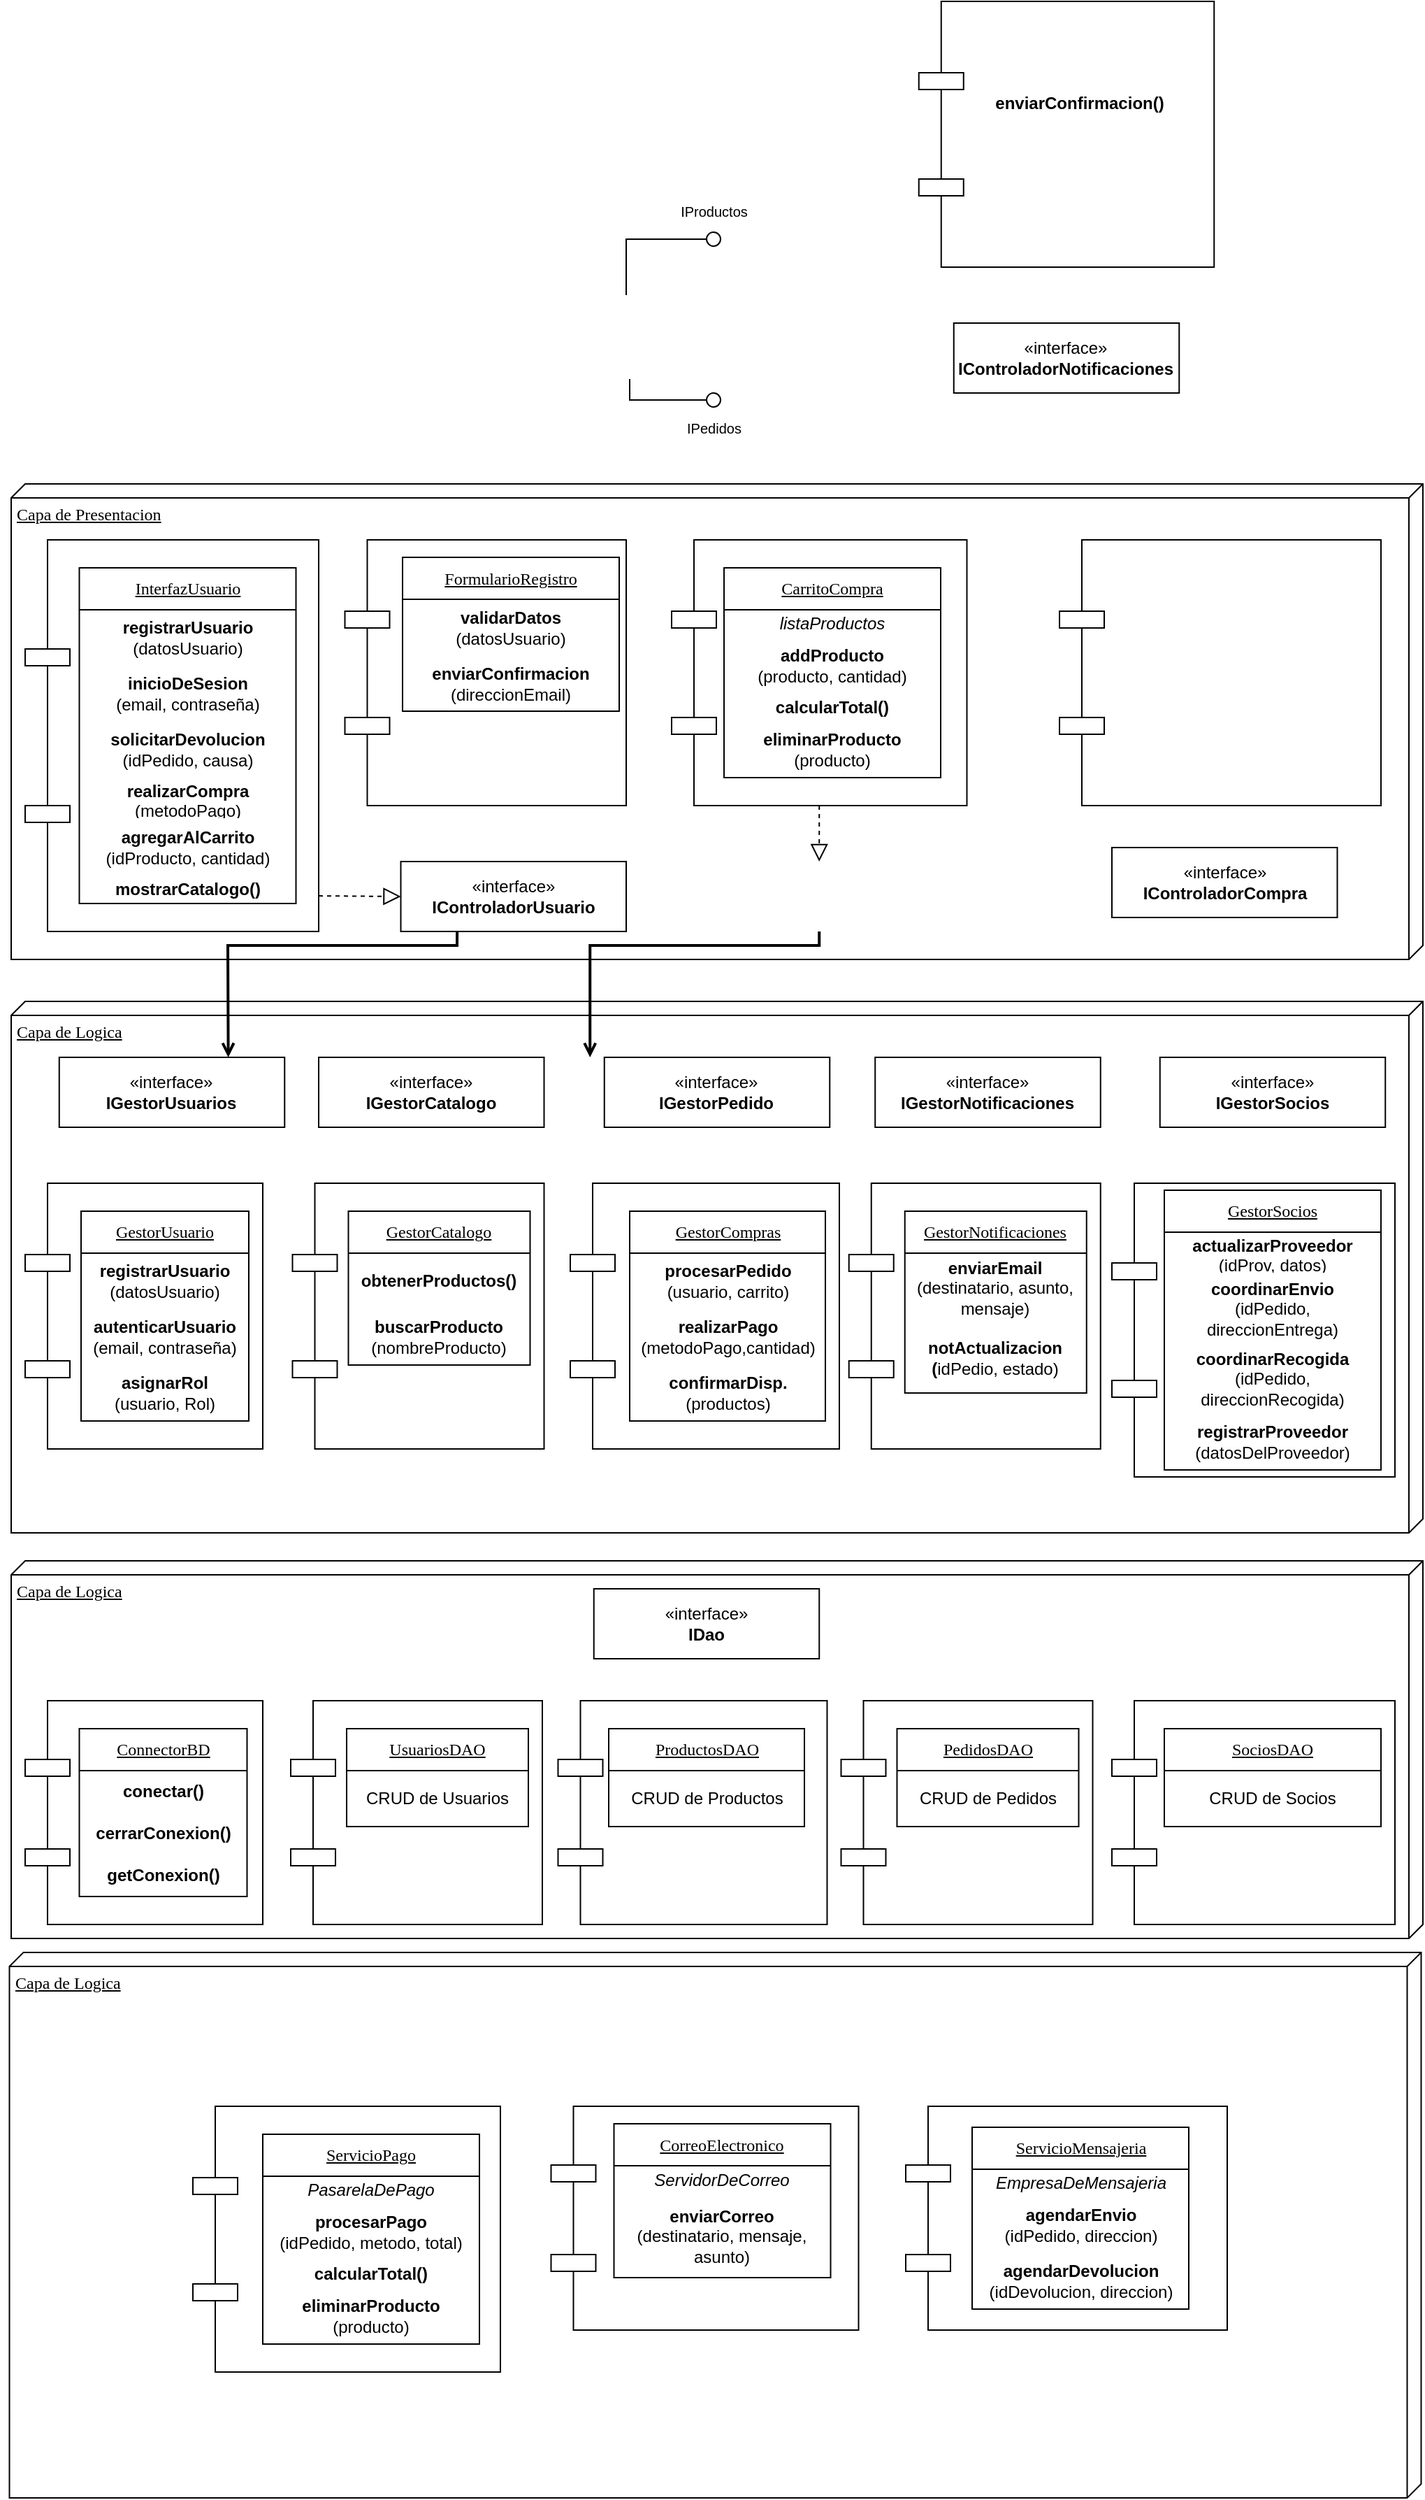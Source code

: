 <mxfile version="26.0.10">
  <diagram name="Page-1" id="5f0bae14-7c28-e335-631c-24af17079c00">
    <mxGraphModel dx="1060" dy="1530" grid="1" gridSize="10" guides="1" tooltips="1" connect="1" arrows="1" fold="1" page="1" pageScale="1" pageWidth="1100" pageHeight="850" background="none" math="0" shadow="0">
      <root>
        <mxCell id="0" />
        <mxCell id="1" parent="0" />
        <mxCell id="O3JIg5aMpd1_nEpHKL2O-144" value="Capa de Logica" style="verticalAlign=top;align=left;spacingTop=8;spacingLeft=2;spacingRight=12;shape=cube;size=10;direction=south;fontStyle=4;html=1;rounded=0;shadow=0;comic=0;labelBackgroundColor=none;strokeWidth=1;fontFamily=Verdana;fontSize=12" vertex="1" parent="1">
          <mxGeometry x="38.75" y="1130" width="1010" height="390" as="geometry" />
        </mxCell>
        <mxCell id="39150e848f15840c-1" value="Capa de Presentacion" style="verticalAlign=top;align=left;spacingTop=8;spacingLeft=2;spacingRight=12;shape=cube;size=10;direction=south;fontStyle=4;html=1;rounded=0;shadow=0;comic=0;labelBackgroundColor=none;strokeWidth=1;fontFamily=Verdana;fontSize=12" parent="1" vertex="1">
          <mxGeometry x="40" y="80" width="1010" height="340" as="geometry" />
        </mxCell>
        <mxCell id="39150e848f15840c-5" value="" style="shape=component;align=center;spacingLeft=36;rounded=0;shadow=0;comic=0;labelBackgroundColor=none;strokeWidth=1;fontFamily=Verdana;fontSize=12;html=1;" parent="1" vertex="1">
          <mxGeometry x="50" y="120" width="210" height="280" as="geometry" />
        </mxCell>
        <mxCell id="85mbKeTlbgZdNK4Qw56P-37" style="edgeStyle=none;rounded=0;html=1;dashed=1;labelBackgroundColor=none;startArrow=none;startFill=0;startSize=8;endArrow=open;endFill=0;endSize=6;fontFamily=Verdana;fontSize=12;entryX=0.5;entryY=0;entryDx=0;entryDy=0;" parent="1" source="85mbKeTlbgZdNK4Qw56P-41" edge="1">
          <mxGeometry relative="1" as="geometry">
            <mxPoint x="250" y="244.71" as="sourcePoint" />
            <mxPoint x="285" y="640" as="targetPoint" />
          </mxGeometry>
        </mxCell>
        <mxCell id="85mbKeTlbgZdNK4Qw56P-41" value="Capa de Logica" style="verticalAlign=top;align=left;spacingTop=8;spacingLeft=2;spacingRight=12;shape=cube;size=10;direction=south;fontStyle=4;html=1;rounded=0;shadow=0;comic=0;labelBackgroundColor=none;strokeWidth=1;fontFamily=Verdana;fontSize=12" parent="1" vertex="1">
          <mxGeometry x="40" y="450" width="1010" height="380" as="geometry" />
        </mxCell>
        <mxCell id="O3LR5pUtgpHV3YhfMxCy-15" value="IProductos" style="text;html=1;align=center;verticalAlign=middle;whiteSpace=wrap;rounded=0;fontSize=10;" parent="1" vertex="1">
          <mxGeometry x="512.5" y="-130" width="60" height="30" as="geometry" />
        </mxCell>
        <mxCell id="O3LR5pUtgpHV3YhfMxCy-16" style="edgeStyle=elbowEdgeStyle;rounded=0;html=1;labelBackgroundColor=none;startArrow=none;startFill=0;startSize=8;endArrow=none;endFill=0;endSize=16;fontFamily=Verdana;fontSize=12;entryX=0.5;entryY=0;entryDx=0;entryDy=0;exitX=0;exitY=0.5;exitDx=0;exitDy=0;" parent="1" source="O3LR5pUtgpHV3YhfMxCy-17" edge="1">
          <mxGeometry relative="1" as="geometry">
            <mxPoint x="425" y="-95" as="sourcePoint" />
            <mxPoint x="480" y="-55" as="targetPoint" />
            <Array as="points">
              <mxPoint x="480" y="-75" />
            </Array>
          </mxGeometry>
        </mxCell>
        <mxCell id="O3LR5pUtgpHV3YhfMxCy-17" value="" style="ellipse;whiteSpace=wrap;html=1;rounded=0;shadow=0;comic=0;labelBackgroundColor=none;strokeWidth=1;fontFamily=Verdana;fontSize=12;align=center;" parent="1" vertex="1">
          <mxGeometry x="537.5" y="-100" width="10" height="10" as="geometry" />
        </mxCell>
        <mxCell id="O3LR5pUtgpHV3YhfMxCy-18" style="edgeStyle=none;rounded=0;html=1;labelBackgroundColor=none;startArrow=none;startFill=0;startSize=8;endArrow=open;endFill=0;endSize=6;fontFamily=Verdana;fontSize=12;exitX=0.25;exitY=1;exitDx=0;exitDy=0;entryX=0.75;entryY=0;entryDx=0;entryDy=0;strokeWidth=2;" parent="1" edge="1" target="O3JIg5aMpd1_nEpHKL2O-170" source="O3JIg5aMpd1_nEpHKL2O-148">
          <mxGeometry relative="1" as="geometry">
            <mxPoint x="361.25" y="440" as="sourcePoint" />
            <mxPoint x="411.25" y="440" as="targetPoint" />
            <Array as="points">
              <mxPoint x="359" y="410" />
              <mxPoint x="195" y="410" />
            </Array>
          </mxGeometry>
        </mxCell>
        <mxCell id="O3LR5pUtgpHV3YhfMxCy-19" style="edgeStyle=none;rounded=0;html=1;dashed=1;labelBackgroundColor=none;startArrow=none;startFill=0;startSize=8;endArrow=block;endFill=0;endSize=10;fontFamily=Verdana;fontSize=12;entryX=0;entryY=0.5;entryDx=0;entryDy=0;" parent="1" edge="1" target="O3JIg5aMpd1_nEpHKL2O-148">
          <mxGeometry relative="1" as="geometry">
            <mxPoint x="260" y="374.55" as="sourcePoint" />
            <mxPoint x="310" y="374.55" as="targetPoint" />
          </mxGeometry>
        </mxCell>
        <mxCell id="O3LR5pUtgpHV3YhfMxCy-20" value="" style="ellipse;whiteSpace=wrap;html=1;rounded=0;shadow=0;comic=0;labelBackgroundColor=none;strokeWidth=1;fontFamily=Verdana;fontSize=12;align=center;" parent="1" vertex="1">
          <mxGeometry x="537.5" y="15" width="10" height="10" as="geometry" />
        </mxCell>
        <mxCell id="O3LR5pUtgpHV3YhfMxCy-21" value="" style="endArrow=none;html=1;rounded=0;entryX=0.5;entryY=1;entryDx=0;entryDy=0;" parent="1" edge="1">
          <mxGeometry width="50" height="50" relative="1" as="geometry">
            <mxPoint x="537.5" y="20" as="sourcePoint" />
            <mxPoint x="482.5" y="5" as="targetPoint" />
            <Array as="points">
              <mxPoint x="482.5" y="20" />
            </Array>
          </mxGeometry>
        </mxCell>
        <mxCell id="O3LR5pUtgpHV3YhfMxCy-22" value="IPedidos" style="text;html=1;align=center;verticalAlign=middle;whiteSpace=wrap;rounded=0;fontSize=10;" parent="1" vertex="1">
          <mxGeometry x="512.5" y="25" width="60" height="30" as="geometry" />
        </mxCell>
        <mxCell id="O3LR5pUtgpHV3YhfMxCy-68" value="&lt;u style=&quot;font-family: Verdana; text-wrap-mode: nowrap;&quot;&gt;Interfaz&lt;/u&gt;&lt;u style=&quot;color: light-dark(rgb(0, 0, 0), rgb(255, 255, 255)); font-family: Verdana; text-wrap-mode: nowrap; background-color: transparent;&quot;&gt;Usuario&lt;/u&gt;" style="swimlane;fontStyle=0;childLayout=stackLayout;horizontal=1;startSize=30;horizontalStack=0;resizeParent=1;resizeParentMax=0;resizeLast=0;collapsible=1;marginBottom=0;whiteSpace=wrap;html=1;align=center;fontSize=12;" parent="1" vertex="1">
          <mxGeometry x="88.75" y="140" width="155" height="240" as="geometry" />
        </mxCell>
        <mxCell id="85mbKeTlbgZdNK4Qw56P-5" value="&lt;font&gt;&lt;b&gt;registrarUsuario&lt;/b&gt;&lt;/font&gt;&lt;div&gt;&lt;font&gt;(datosUsuario)&lt;/font&gt;&lt;/div&gt;" style="text;strokeColor=none;fillColor=none;align=center;verticalAlign=middle;spacingLeft=4;spacingRight=4;overflow=hidden;points=[[0,0.5],[1,0.5]];portConstraint=eastwest;rotatable=0;whiteSpace=wrap;html=1;fontSize=12;" parent="O3LR5pUtgpHV3YhfMxCy-68" vertex="1">
          <mxGeometry y="30" width="155" height="40" as="geometry" />
        </mxCell>
        <mxCell id="O3LR5pUtgpHV3YhfMxCy-5" value="&lt;font&gt;&lt;b&gt;inicioDeSesion&lt;/b&gt;&lt;/font&gt;&lt;div&gt;&lt;font&gt;(email, contraseña)&lt;/font&gt;&lt;/div&gt;" style="text;strokeColor=none;fillColor=none;align=center;verticalAlign=middle;spacingLeft=4;spacingRight=4;overflow=hidden;points=[[0,0.5],[1,0.5]];portConstraint=eastwest;rotatable=0;whiteSpace=wrap;html=1;fontSize=12;" parent="O3LR5pUtgpHV3YhfMxCy-68" vertex="1">
          <mxGeometry y="70" width="155" height="40" as="geometry" />
        </mxCell>
        <mxCell id="O3LR5pUtgpHV3YhfMxCy-66" value="&lt;font&gt;&lt;b&gt;solicitarDevolucion&lt;/b&gt;&lt;/font&gt;&lt;div&gt;&lt;font&gt;(idPedido, causa)&lt;/font&gt;&lt;/div&gt;" style="text;strokeColor=none;fillColor=none;align=center;verticalAlign=middle;spacingLeft=4;spacingRight=4;overflow=hidden;points=[[0,0.5],[1,0.5]];portConstraint=eastwest;rotatable=0;whiteSpace=wrap;html=1;fontSize=12;" parent="O3LR5pUtgpHV3YhfMxCy-68" vertex="1">
          <mxGeometry y="110" width="155" height="40" as="geometry" />
        </mxCell>
        <mxCell id="O3LR5pUtgpHV3YhfMxCy-69" value="&lt;b&gt;realizarCompra&lt;/b&gt; (metodoPago)" style="text;strokeColor=none;fillColor=none;align=center;verticalAlign=middle;spacingLeft=4;spacingRight=4;overflow=hidden;points=[[0,0.5],[1,0.5]];portConstraint=eastwest;rotatable=0;whiteSpace=wrap;html=1;fontSize=12;" parent="O3LR5pUtgpHV3YhfMxCy-68" vertex="1">
          <mxGeometry y="150" width="155" height="30" as="geometry" />
        </mxCell>
        <mxCell id="O3LR5pUtgpHV3YhfMxCy-72" value="&lt;font&gt;&lt;b&gt;agregarAlCarrito&lt;/b&gt; (idProducto, cantidad)&lt;/font&gt;" style="text;strokeColor=none;fillColor=none;align=center;verticalAlign=middle;spacingLeft=4;spacingRight=4;overflow=hidden;points=[[0,0.5],[1,0.5]];portConstraint=eastwest;rotatable=0;whiteSpace=wrap;html=1;fontSize=12;" parent="O3LR5pUtgpHV3YhfMxCy-68" vertex="1">
          <mxGeometry y="180" width="155" height="40" as="geometry" />
        </mxCell>
        <mxCell id="O3LR5pUtgpHV3YhfMxCy-70" value="&lt;font&gt;mostrarCatalogo()&lt;/font&gt;" style="text;strokeColor=none;fillColor=none;align=center;verticalAlign=middle;spacingLeft=4;spacingRight=4;overflow=hidden;points=[[0,0.5],[1,0.5]];portConstraint=eastwest;rotatable=0;whiteSpace=wrap;html=1;fontSize=12;fontStyle=1" parent="O3LR5pUtgpHV3YhfMxCy-68" vertex="1">
          <mxGeometry y="220" width="155" height="20" as="geometry" />
        </mxCell>
        <mxCell id="O3LR5pUtgpHV3YhfMxCy-85" value="" style="shape=component;align=center;spacingLeft=36;rounded=0;shadow=0;comic=0;labelBackgroundColor=none;strokeWidth=1;fontFamily=Verdana;fontSize=12;html=1;" parent="1" vertex="1">
          <mxGeometry x="278.75" y="120" width="201.25" height="190" as="geometry" />
        </mxCell>
        <mxCell id="O3LR5pUtgpHV3YhfMxCy-86" value="&lt;font face=&quot;Verdana&quot;&gt;&lt;span style=&quot;text-wrap-mode: nowrap;&quot;&gt;&lt;u&gt;FormularioRegistro&lt;/u&gt;&lt;/span&gt;&lt;/font&gt;" style="swimlane;fontStyle=0;childLayout=stackLayout;horizontal=1;startSize=30;horizontalStack=0;resizeParent=1;resizeParentMax=0;resizeLast=0;collapsible=1;marginBottom=0;whiteSpace=wrap;html=1;align=center;fontSize=12;" parent="1" vertex="1">
          <mxGeometry x="320" y="132.5" width="155" height="110" as="geometry" />
        </mxCell>
        <mxCell id="O3LR5pUtgpHV3YhfMxCy-39" value="&lt;font&gt;&lt;b&gt;validarDatos&lt;/b&gt;&lt;/font&gt;&lt;div&gt;&lt;font&gt;(datosUsuario)&lt;/font&gt;&lt;/div&gt;" style="text;strokeColor=none;fillColor=none;align=center;verticalAlign=middle;spacingLeft=4;spacingRight=4;overflow=hidden;points=[[0,0.5],[1,0.5]];portConstraint=eastwest;rotatable=0;whiteSpace=wrap;html=1;fontSize=12;" parent="O3LR5pUtgpHV3YhfMxCy-86" vertex="1">
          <mxGeometry y="30" width="155" height="40" as="geometry" />
        </mxCell>
        <mxCell id="O3LR5pUtgpHV3YhfMxCy-42" value="&lt;font&gt;&lt;b&gt;enviarConfirmacion&lt;/b&gt;&lt;/font&gt;&lt;div&gt;&lt;font&gt;(direccionEmail)&lt;/font&gt;&lt;/div&gt;" style="text;strokeColor=none;fillColor=none;align=center;verticalAlign=middle;spacingLeft=4;spacingRight=4;overflow=hidden;points=[[0,0.5],[1,0.5]];portConstraint=eastwest;rotatable=0;whiteSpace=wrap;html=1;fontSize=12;" parent="O3LR5pUtgpHV3YhfMxCy-86" vertex="1">
          <mxGeometry y="70" width="155" height="40" as="geometry" />
        </mxCell>
        <mxCell id="O3LR5pUtgpHV3YhfMxCy-93" value="" style="shape=component;align=center;spacingLeft=36;rounded=0;shadow=0;comic=0;labelBackgroundColor=none;strokeWidth=1;fontFamily=Verdana;fontSize=12;html=1;" parent="1" vertex="1">
          <mxGeometry x="790" y="120" width="230" height="190" as="geometry" />
        </mxCell>
        <mxCell id="O3JIg5aMpd1_nEpHKL2O-8" value="" style="shape=component;align=center;spacingLeft=36;rounded=0;shadow=0;comic=0;labelBackgroundColor=none;strokeWidth=1;fontFamily=Verdana;fontSize=12;html=1;" vertex="1" parent="1">
          <mxGeometry x="50" y="580" width="170" height="190" as="geometry" />
        </mxCell>
        <mxCell id="O3JIg5aMpd1_nEpHKL2O-1" value="&lt;font face=&quot;Verdana&quot;&gt;&lt;span style=&quot;text-wrap-mode: nowrap;&quot;&gt;&lt;u&gt;GestorUsuario&lt;/u&gt;&lt;/span&gt;&lt;/font&gt;" style="swimlane;fontStyle=0;childLayout=stackLayout;horizontal=1;startSize=30;horizontalStack=0;resizeParent=1;resizeParentMax=0;resizeLast=0;collapsible=1;marginBottom=0;whiteSpace=wrap;html=1;align=center;fontSize=12;" vertex="1" parent="1">
          <mxGeometry x="90" y="600" width="120" height="150" as="geometry" />
        </mxCell>
        <mxCell id="O3JIg5aMpd1_nEpHKL2O-2" value="&lt;font&gt;&lt;b&gt;registrarUsuario&lt;/b&gt;&lt;/font&gt;&lt;div&gt;&lt;font&gt;(datosUsuario)&lt;/font&gt;&lt;/div&gt;" style="text;strokeColor=none;fillColor=none;align=center;verticalAlign=middle;spacingLeft=4;spacingRight=4;overflow=hidden;points=[[0,0.5],[1,0.5]];portConstraint=eastwest;rotatable=0;whiteSpace=wrap;html=1;fontSize=12;" vertex="1" parent="O3JIg5aMpd1_nEpHKL2O-1">
          <mxGeometry y="30" width="120" height="40" as="geometry" />
        </mxCell>
        <mxCell id="O3JIg5aMpd1_nEpHKL2O-3" value="&lt;font&gt;&lt;b&gt;autenticarUsuario&lt;/b&gt;&lt;/font&gt;&lt;div&gt;&lt;font&gt;(email, contraseña)&lt;/font&gt;&lt;/div&gt;" style="text;strokeColor=none;fillColor=none;align=center;verticalAlign=middle;spacingLeft=4;spacingRight=4;overflow=hidden;points=[[0,0.5],[1,0.5]];portConstraint=eastwest;rotatable=0;whiteSpace=wrap;html=1;fontSize=12;" vertex="1" parent="O3JIg5aMpd1_nEpHKL2O-1">
          <mxGeometry y="70" width="120" height="40" as="geometry" />
        </mxCell>
        <mxCell id="O3JIg5aMpd1_nEpHKL2O-4" value="&lt;font&gt;&lt;b&gt;asignarRol&lt;/b&gt;&lt;/font&gt;&lt;div&gt;&lt;font&gt;(usuario, Rol)&lt;/font&gt;&lt;/div&gt;" style="text;strokeColor=none;fillColor=none;align=center;verticalAlign=middle;spacingLeft=4;spacingRight=4;overflow=hidden;points=[[0,0.5],[1,0.5]];portConstraint=eastwest;rotatable=0;whiteSpace=wrap;html=1;fontSize=12;" vertex="1" parent="O3JIg5aMpd1_nEpHKL2O-1">
          <mxGeometry y="110" width="120" height="40" as="geometry" />
        </mxCell>
        <mxCell id="O3JIg5aMpd1_nEpHKL2O-9" value="" style="shape=component;align=center;spacingLeft=36;rounded=0;shadow=0;comic=0;labelBackgroundColor=none;strokeWidth=1;fontFamily=Verdana;fontSize=12;html=1;" vertex="1" parent="1">
          <mxGeometry x="241.25" y="580" width="180" height="190" as="geometry" />
        </mxCell>
        <mxCell id="O3JIg5aMpd1_nEpHKL2O-10" value="&lt;font face=&quot;Verdana&quot;&gt;&lt;span style=&quot;text-wrap-mode: nowrap;&quot;&gt;&lt;u&gt;GestorCatalogo&lt;/u&gt;&lt;/span&gt;&lt;/font&gt;" style="swimlane;fontStyle=0;childLayout=stackLayout;horizontal=1;startSize=30;horizontalStack=0;resizeParent=1;resizeParentMax=0;resizeLast=0;collapsible=1;marginBottom=0;whiteSpace=wrap;html=1;align=center;fontSize=12;" vertex="1" parent="1">
          <mxGeometry x="281.25" y="600" width="130" height="110" as="geometry" />
        </mxCell>
        <mxCell id="O3JIg5aMpd1_nEpHKL2O-11" value="&lt;b&gt;obtenerProductos()&lt;/b&gt;" style="text;strokeColor=none;fillColor=none;align=center;verticalAlign=middle;spacingLeft=4;spacingRight=4;overflow=hidden;points=[[0,0.5],[1,0.5]];portConstraint=eastwest;rotatable=0;whiteSpace=wrap;html=1;fontSize=12;" vertex="1" parent="O3JIg5aMpd1_nEpHKL2O-10">
          <mxGeometry y="30" width="130" height="40" as="geometry" />
        </mxCell>
        <mxCell id="O3JIg5aMpd1_nEpHKL2O-12" value="&lt;b&gt;buscarProducto&lt;/b&gt;&lt;div&gt;(nombreProducto)&lt;/div&gt;" style="text;strokeColor=none;fillColor=none;align=center;verticalAlign=middle;spacingLeft=4;spacingRight=4;overflow=hidden;points=[[0,0.5],[1,0.5]];portConstraint=eastwest;rotatable=0;whiteSpace=wrap;html=1;fontSize=12;" vertex="1" parent="O3JIg5aMpd1_nEpHKL2O-10">
          <mxGeometry y="70" width="130" height="40" as="geometry" />
        </mxCell>
        <mxCell id="O3JIg5aMpd1_nEpHKL2O-14" value="" style="shape=component;align=center;spacingLeft=36;rounded=0;shadow=0;comic=0;labelBackgroundColor=none;strokeWidth=1;fontFamily=Verdana;fontSize=12;html=1;" vertex="1" parent="1">
          <mxGeometry x="440" y="580" width="192.5" height="190" as="geometry" />
        </mxCell>
        <mxCell id="O3JIg5aMpd1_nEpHKL2O-15" value="&lt;font face=&quot;Verdana&quot;&gt;&lt;span style=&quot;text-wrap-mode: nowrap;&quot;&gt;&lt;u&gt;GestorCompras&lt;/u&gt;&lt;/span&gt;&lt;/font&gt;" style="swimlane;fontStyle=0;childLayout=stackLayout;horizontal=1;startSize=30;horizontalStack=0;resizeParent=1;resizeParentMax=0;resizeLast=0;collapsible=1;marginBottom=0;whiteSpace=wrap;html=1;align=center;fontSize=12;" vertex="1" parent="1">
          <mxGeometry x="482.5" y="600" width="140" height="150" as="geometry" />
        </mxCell>
        <mxCell id="O3JIg5aMpd1_nEpHKL2O-16" value="&lt;b&gt;procesarPedido&lt;/b&gt;&lt;div&gt;(usuario, carrito)&lt;/div&gt;" style="text;strokeColor=none;fillColor=none;align=center;verticalAlign=middle;spacingLeft=4;spacingRight=4;overflow=hidden;points=[[0,0.5],[1,0.5]];portConstraint=eastwest;rotatable=0;whiteSpace=wrap;html=1;fontSize=12;" vertex="1" parent="O3JIg5aMpd1_nEpHKL2O-15">
          <mxGeometry y="30" width="140" height="40" as="geometry" />
        </mxCell>
        <mxCell id="O3JIg5aMpd1_nEpHKL2O-17" value="&lt;b&gt;realizarPago&lt;/b&gt;&lt;div&gt;(metodoPago,cantidad)&lt;/div&gt;" style="text;strokeColor=none;fillColor=none;align=center;verticalAlign=middle;spacingLeft=4;spacingRight=4;overflow=hidden;points=[[0,0.5],[1,0.5]];portConstraint=eastwest;rotatable=0;whiteSpace=wrap;html=1;fontSize=12;" vertex="1" parent="O3JIg5aMpd1_nEpHKL2O-15">
          <mxGeometry y="70" width="140" height="40" as="geometry" />
        </mxCell>
        <mxCell id="O3JIg5aMpd1_nEpHKL2O-18" value="&lt;b&gt;confirmarDisp.&lt;/b&gt;&lt;div&gt;(productos)&lt;/div&gt;" style="text;strokeColor=none;fillColor=none;align=center;verticalAlign=middle;spacingLeft=4;spacingRight=4;overflow=hidden;points=[[0,0.5],[1,0.5]];portConstraint=eastwest;rotatable=0;whiteSpace=wrap;html=1;fontSize=12;" vertex="1" parent="O3JIg5aMpd1_nEpHKL2O-15">
          <mxGeometry y="110" width="140" height="40" as="geometry" />
        </mxCell>
        <mxCell id="O3JIg5aMpd1_nEpHKL2O-19" value="" style="shape=component;align=center;spacingLeft=36;rounded=0;shadow=0;comic=0;labelBackgroundColor=none;strokeWidth=1;fontFamily=Verdana;fontSize=12;html=1;" vertex="1" parent="1">
          <mxGeometry x="639.37" y="580" width="180" height="190" as="geometry" />
        </mxCell>
        <mxCell id="O3JIg5aMpd1_nEpHKL2O-20" value="&lt;font face=&quot;Verdana&quot;&gt;&lt;span style=&quot;text-wrap-mode: nowrap;&quot;&gt;&lt;u&gt;GestorNotificaciones&lt;/u&gt;&lt;/span&gt;&lt;/font&gt;" style="swimlane;fontStyle=0;childLayout=stackLayout;horizontal=1;startSize=30;horizontalStack=0;resizeParent=1;resizeParentMax=0;resizeLast=0;collapsible=1;marginBottom=0;whiteSpace=wrap;html=1;align=center;fontSize=12;" vertex="1" parent="1">
          <mxGeometry x="679.37" y="600" width="130" height="130" as="geometry" />
        </mxCell>
        <mxCell id="O3JIg5aMpd1_nEpHKL2O-21" value="&lt;b&gt;enviarEmail&lt;/b&gt;&lt;div&gt;(destinatario, asunto, mensaje)&lt;/div&gt;" style="text;strokeColor=none;fillColor=none;align=center;verticalAlign=middle;spacingLeft=4;spacingRight=4;overflow=hidden;points=[[0,0.5],[1,0.5]];portConstraint=eastwest;rotatable=0;whiteSpace=wrap;html=1;fontSize=12;" vertex="1" parent="O3JIg5aMpd1_nEpHKL2O-20">
          <mxGeometry y="30" width="130" height="50" as="geometry" />
        </mxCell>
        <mxCell id="O3JIg5aMpd1_nEpHKL2O-22" value="&lt;b&gt;notActualizacion&lt;/b&gt;&lt;div&gt;&lt;b&gt;(&lt;/b&gt;idPedio, estado)&lt;/div&gt;" style="text;strokeColor=none;fillColor=none;align=center;verticalAlign=middle;spacingLeft=4;spacingRight=4;overflow=hidden;points=[[0,0.5],[1,0.5]];portConstraint=eastwest;rotatable=0;whiteSpace=wrap;html=1;fontSize=12;" vertex="1" parent="O3JIg5aMpd1_nEpHKL2O-20">
          <mxGeometry y="80" width="130" height="50" as="geometry" />
        </mxCell>
        <mxCell id="O3JIg5aMpd1_nEpHKL2O-24" value="" style="shape=component;align=center;spacingLeft=36;rounded=0;shadow=0;comic=0;labelBackgroundColor=none;strokeWidth=1;fontFamily=Verdana;fontSize=12;html=1;" vertex="1" parent="1">
          <mxGeometry x="827.5" y="580" width="202.5" height="210" as="geometry" />
        </mxCell>
        <mxCell id="O3JIg5aMpd1_nEpHKL2O-25" value="&lt;font face=&quot;Verdana&quot;&gt;&lt;span style=&quot;text-wrap-mode: nowrap;&quot;&gt;&lt;u&gt;GestorSocios&lt;/u&gt;&lt;/span&gt;&lt;/font&gt;" style="swimlane;fontStyle=0;childLayout=stackLayout;horizontal=1;startSize=30;horizontalStack=0;resizeParent=1;resizeParentMax=0;resizeLast=0;collapsible=1;marginBottom=0;whiteSpace=wrap;html=1;align=center;fontSize=12;" vertex="1" parent="1">
          <mxGeometry x="865" y="585" width="155" height="200" as="geometry" />
        </mxCell>
        <mxCell id="O3JIg5aMpd1_nEpHKL2O-28" value="&lt;b&gt;actualizarProveedor&lt;/b&gt;&lt;div&gt;(idProv, datos)&lt;/div&gt;" style="text;strokeColor=none;fillColor=none;align=center;verticalAlign=middle;spacingLeft=4;spacingRight=4;overflow=hidden;points=[[0,0.5],[1,0.5]];portConstraint=eastwest;rotatable=0;whiteSpace=wrap;html=1;fontSize=12;" vertex="1" parent="O3JIg5aMpd1_nEpHKL2O-25">
          <mxGeometry y="30" width="155" height="30" as="geometry" />
        </mxCell>
        <mxCell id="O3JIg5aMpd1_nEpHKL2O-27" value="&lt;b&gt;coordinarEnvio&lt;/b&gt;&lt;div&gt;(idPedido, direccionEntrega)&lt;/div&gt;" style="text;strokeColor=none;fillColor=none;align=center;verticalAlign=middle;spacingLeft=4;spacingRight=4;overflow=hidden;points=[[0,0.5],[1,0.5]];portConstraint=eastwest;rotatable=0;whiteSpace=wrap;html=1;fontSize=12;" vertex="1" parent="O3JIg5aMpd1_nEpHKL2O-25">
          <mxGeometry y="60" width="155" height="50" as="geometry" />
        </mxCell>
        <mxCell id="O3JIg5aMpd1_nEpHKL2O-30" value="&lt;b&gt;coordinarRecogida&lt;/b&gt;&lt;div&gt;(idPedido, direccionRecogida)&lt;/div&gt;" style="text;strokeColor=none;fillColor=none;align=center;verticalAlign=middle;spacingLeft=4;spacingRight=4;overflow=hidden;points=[[0,0.5],[1,0.5]];portConstraint=eastwest;rotatable=0;whiteSpace=wrap;html=1;fontSize=12;" vertex="1" parent="O3JIg5aMpd1_nEpHKL2O-25">
          <mxGeometry y="110" width="155" height="50" as="geometry" />
        </mxCell>
        <mxCell id="O3JIg5aMpd1_nEpHKL2O-26" value="&lt;b&gt;registrarProveedor&lt;/b&gt;&lt;div&gt;(datosDelProveedor)&lt;/div&gt;" style="text;strokeColor=none;fillColor=none;align=center;verticalAlign=middle;spacingLeft=4;spacingRight=4;overflow=hidden;points=[[0,0.5],[1,0.5]];portConstraint=eastwest;rotatable=0;whiteSpace=wrap;html=1;fontSize=12;" vertex="1" parent="O3JIg5aMpd1_nEpHKL2O-25">
          <mxGeometry y="160" width="155" height="40" as="geometry" />
        </mxCell>
        <mxCell id="O3JIg5aMpd1_nEpHKL2O-57" style="edgeStyle=none;rounded=0;html=1;dashed=1;labelBackgroundColor=none;startArrow=none;startFill=0;startSize=8;endArrow=open;endFill=0;endSize=6;fontFamily=Verdana;fontSize=12;entryX=0.5;entryY=0;entryDx=0;entryDy=0;" edge="1" source="O3JIg5aMpd1_nEpHKL2O-58" parent="1">
          <mxGeometry relative="1" as="geometry">
            <mxPoint x="250" y="634.71" as="sourcePoint" />
            <mxPoint x="285" y="1030" as="targetPoint" />
          </mxGeometry>
        </mxCell>
        <mxCell id="O3JIg5aMpd1_nEpHKL2O-58" value="Capa de Logica" style="verticalAlign=top;align=left;spacingTop=8;spacingLeft=2;spacingRight=12;shape=cube;size=10;direction=south;fontStyle=4;html=1;rounded=0;shadow=0;comic=0;labelBackgroundColor=none;strokeWidth=1;fontFamily=Verdana;fontSize=12" vertex="1" parent="1">
          <mxGeometry x="40" y="850" width="1010" height="270" as="geometry" />
        </mxCell>
        <mxCell id="O3JIg5aMpd1_nEpHKL2O-59" value="" style="shape=component;align=center;spacingLeft=36;rounded=0;shadow=0;comic=0;labelBackgroundColor=none;strokeWidth=1;fontFamily=Verdana;fontSize=12;html=1;" vertex="1" parent="1">
          <mxGeometry x="50" y="950" width="170" height="160" as="geometry" />
        </mxCell>
        <mxCell id="O3JIg5aMpd1_nEpHKL2O-60" value="&lt;font face=&quot;Verdana&quot;&gt;&lt;span style=&quot;text-wrap-mode: nowrap;&quot;&gt;&lt;u&gt;ConnectorBD&lt;/u&gt;&lt;/span&gt;&lt;/font&gt;" style="swimlane;fontStyle=0;childLayout=stackLayout;horizontal=1;startSize=30;horizontalStack=0;resizeParent=1;resizeParentMax=0;resizeLast=0;collapsible=1;marginBottom=0;whiteSpace=wrap;html=1;align=center;fontSize=12;" vertex="1" parent="1">
          <mxGeometry x="88.75" y="970" width="120" height="120" as="geometry" />
        </mxCell>
        <mxCell id="O3JIg5aMpd1_nEpHKL2O-61" value="&lt;b&gt;conectar()&lt;/b&gt;" style="text;strokeColor=none;fillColor=none;align=center;verticalAlign=middle;spacingLeft=4;spacingRight=4;overflow=hidden;points=[[0,0.5],[1,0.5]];portConstraint=eastwest;rotatable=0;whiteSpace=wrap;html=1;fontSize=12;" vertex="1" parent="O3JIg5aMpd1_nEpHKL2O-60">
          <mxGeometry y="30" width="120" height="30" as="geometry" />
        </mxCell>
        <mxCell id="O3JIg5aMpd1_nEpHKL2O-62" value="&lt;b&gt;cerrarConexion()&lt;/b&gt;" style="text;strokeColor=none;fillColor=none;align=center;verticalAlign=middle;spacingLeft=4;spacingRight=4;overflow=hidden;points=[[0,0.5],[1,0.5]];portConstraint=eastwest;rotatable=0;whiteSpace=wrap;html=1;fontSize=12;" vertex="1" parent="O3JIg5aMpd1_nEpHKL2O-60">
          <mxGeometry y="60" width="120" height="30" as="geometry" />
        </mxCell>
        <mxCell id="O3JIg5aMpd1_nEpHKL2O-63" value="&lt;b&gt;getConexion()&lt;/b&gt;" style="text;strokeColor=none;fillColor=none;align=center;verticalAlign=middle;spacingLeft=4;spacingRight=4;overflow=hidden;points=[[0,0.5],[1,0.5]];portConstraint=eastwest;rotatable=0;whiteSpace=wrap;html=1;fontSize=12;" vertex="1" parent="O3JIg5aMpd1_nEpHKL2O-60">
          <mxGeometry y="90" width="120" height="30" as="geometry" />
        </mxCell>
        <mxCell id="O3JIg5aMpd1_nEpHKL2O-64" value="" style="shape=component;align=center;spacingLeft=36;rounded=0;shadow=0;comic=0;labelBackgroundColor=none;strokeWidth=1;fontFamily=Verdana;fontSize=12;html=1;" vertex="1" parent="1">
          <mxGeometry x="240" y="950" width="180" height="160" as="geometry" />
        </mxCell>
        <mxCell id="O3JIg5aMpd1_nEpHKL2O-65" value="&lt;font face=&quot;Verdana&quot;&gt;&lt;span style=&quot;text-wrap-mode: nowrap;&quot;&gt;&lt;u&gt;UsuariosDAO&lt;/u&gt;&lt;/span&gt;&lt;/font&gt;" style="swimlane;fontStyle=0;childLayout=stackLayout;horizontal=1;startSize=30;horizontalStack=0;resizeParent=1;resizeParentMax=0;resizeLast=0;collapsible=1;marginBottom=0;whiteSpace=wrap;html=1;align=center;fontSize=12;" vertex="1" parent="1">
          <mxGeometry x="280" y="970" width="130" height="70" as="geometry" />
        </mxCell>
        <mxCell id="O3JIg5aMpd1_nEpHKL2O-66" value="CRUD de Usuarios" style="text;strokeColor=none;fillColor=none;align=center;verticalAlign=middle;spacingLeft=4;spacingRight=4;overflow=hidden;points=[[0,0.5],[1,0.5]];portConstraint=eastwest;rotatable=0;whiteSpace=wrap;html=1;fontSize=12;" vertex="1" parent="O3JIg5aMpd1_nEpHKL2O-65">
          <mxGeometry y="30" width="130" height="40" as="geometry" />
        </mxCell>
        <mxCell id="O3JIg5aMpd1_nEpHKL2O-68" value="" style="shape=component;align=center;spacingLeft=36;rounded=0;shadow=0;comic=0;labelBackgroundColor=none;strokeWidth=1;fontFamily=Verdana;fontSize=12;html=1;" vertex="1" parent="1">
          <mxGeometry x="431.25" y="950" width="192.5" height="160" as="geometry" />
        </mxCell>
        <mxCell id="O3JIg5aMpd1_nEpHKL2O-69" value="&lt;font face=&quot;Verdana&quot;&gt;&lt;span style=&quot;text-wrap-mode: nowrap;&quot;&gt;&lt;u&gt;ProductosDAO&lt;/u&gt;&lt;/span&gt;&lt;/font&gt;" style="swimlane;fontStyle=0;childLayout=stackLayout;horizontal=1;startSize=30;horizontalStack=0;resizeParent=1;resizeParentMax=0;resizeLast=0;collapsible=1;marginBottom=0;whiteSpace=wrap;html=1;align=center;fontSize=12;" vertex="1" parent="1">
          <mxGeometry x="467.5" y="970" width="140" height="70" as="geometry" />
        </mxCell>
        <mxCell id="O3JIg5aMpd1_nEpHKL2O-84" value="CRUD de Productos" style="text;strokeColor=none;fillColor=none;align=center;verticalAlign=middle;spacingLeft=4;spacingRight=4;overflow=hidden;points=[[0,0.5],[1,0.5]];portConstraint=eastwest;rotatable=0;whiteSpace=wrap;html=1;fontSize=12;" vertex="1" parent="O3JIg5aMpd1_nEpHKL2O-69">
          <mxGeometry y="30" width="140" height="40" as="geometry" />
        </mxCell>
        <mxCell id="O3JIg5aMpd1_nEpHKL2O-73" value="" style="shape=component;align=center;spacingLeft=36;rounded=0;shadow=0;comic=0;labelBackgroundColor=none;strokeWidth=1;fontFamily=Verdana;fontSize=12;html=1;" vertex="1" parent="1">
          <mxGeometry x="633.75" y="950" width="180" height="160" as="geometry" />
        </mxCell>
        <mxCell id="O3JIg5aMpd1_nEpHKL2O-74" value="&lt;font face=&quot;Verdana&quot;&gt;&lt;span style=&quot;text-wrap-mode: nowrap;&quot;&gt;&lt;u&gt;PedidosDAO&lt;/u&gt;&lt;/span&gt;&lt;/font&gt;" style="swimlane;fontStyle=0;childLayout=stackLayout;horizontal=1;startSize=30;horizontalStack=0;resizeParent=1;resizeParentMax=0;resizeLast=0;collapsible=1;marginBottom=0;whiteSpace=wrap;html=1;align=center;fontSize=12;" vertex="1" parent="1">
          <mxGeometry x="673.75" y="970" width="130" height="70" as="geometry" />
        </mxCell>
        <mxCell id="O3JIg5aMpd1_nEpHKL2O-85" value="CRUD de Pedidos" style="text;strokeColor=none;fillColor=none;align=center;verticalAlign=middle;spacingLeft=4;spacingRight=4;overflow=hidden;points=[[0,0.5],[1,0.5]];portConstraint=eastwest;rotatable=0;whiteSpace=wrap;html=1;fontSize=12;" vertex="1" parent="O3JIg5aMpd1_nEpHKL2O-74">
          <mxGeometry y="30" width="130" height="40" as="geometry" />
        </mxCell>
        <mxCell id="O3JIg5aMpd1_nEpHKL2O-77" value="" style="shape=component;align=center;spacingLeft=36;rounded=0;shadow=0;comic=0;labelBackgroundColor=none;strokeWidth=1;fontFamily=Verdana;fontSize=12;html=1;" vertex="1" parent="1">
          <mxGeometry x="827.5" y="950" width="202.5" height="160" as="geometry" />
        </mxCell>
        <mxCell id="O3JIg5aMpd1_nEpHKL2O-78" value="&lt;font face=&quot;Verdana&quot;&gt;&lt;span style=&quot;text-wrap-mode: nowrap;&quot;&gt;&lt;u&gt;SociosDAO&lt;/u&gt;&lt;/span&gt;&lt;/font&gt;" style="swimlane;fontStyle=0;childLayout=stackLayout;horizontal=1;startSize=30;horizontalStack=0;resizeParent=1;resizeParentMax=0;resizeLast=0;collapsible=1;marginBottom=0;whiteSpace=wrap;html=1;align=center;fontSize=12;" vertex="1" parent="1">
          <mxGeometry x="865" y="970" width="155" height="70" as="geometry" />
        </mxCell>
        <mxCell id="O3JIg5aMpd1_nEpHKL2O-86" value="CRUD de Socios" style="text;strokeColor=none;fillColor=none;align=center;verticalAlign=middle;spacingLeft=4;spacingRight=4;overflow=hidden;points=[[0,0.5],[1,0.5]];portConstraint=eastwest;rotatable=0;whiteSpace=wrap;html=1;fontSize=12;" vertex="1" parent="O3JIg5aMpd1_nEpHKL2O-78">
          <mxGeometry y="30" width="155" height="40" as="geometry" />
        </mxCell>
        <mxCell id="O3JIg5aMpd1_nEpHKL2O-130" value="" style="shape=component;align=center;spacingLeft=36;rounded=0;shadow=0;comic=0;labelBackgroundColor=none;strokeWidth=1;fontFamily=Verdana;fontSize=12;html=1;" vertex="1" parent="1">
          <mxGeometry x="170" y="1240" width="220" height="190" as="geometry" />
        </mxCell>
        <mxCell id="O3JIg5aMpd1_nEpHKL2O-131" value="&lt;u style=&quot;font-family: Verdana; text-wrap-mode: nowrap;&quot;&gt;ServicioPago&lt;/u&gt;" style="swimlane;fontStyle=0;childLayout=stackLayout;horizontal=1;startSize=30;horizontalStack=0;resizeParent=1;resizeParentMax=0;resizeLast=0;collapsible=1;marginBottom=0;whiteSpace=wrap;html=1;align=center;fontSize=12;" vertex="1" parent="1">
          <mxGeometry x="220" y="1260" width="155" height="150" as="geometry" />
        </mxCell>
        <mxCell id="O3JIg5aMpd1_nEpHKL2O-132" value="&lt;i&gt;PasarelaDePago&lt;/i&gt;" style="text;strokeColor=none;fillColor=none;align=center;verticalAlign=middle;spacingLeft=4;spacingRight=4;overflow=hidden;points=[[0,0.5],[1,0.5]];portConstraint=eastwest;rotatable=0;whiteSpace=wrap;html=1;fontSize=12;" vertex="1" parent="O3JIg5aMpd1_nEpHKL2O-131">
          <mxGeometry y="30" width="155" height="20" as="geometry" />
        </mxCell>
        <mxCell id="O3JIg5aMpd1_nEpHKL2O-133" value="&lt;div&gt;&lt;b&gt;procesarPago&lt;/b&gt;&lt;/div&gt;&lt;div&gt;(idPedido, metodo, total)&lt;/div&gt;" style="text;strokeColor=none;fillColor=none;align=center;verticalAlign=middle;spacingLeft=4;spacingRight=4;overflow=hidden;points=[[0,0.5],[1,0.5]];portConstraint=eastwest;rotatable=0;whiteSpace=wrap;html=1;fontSize=12;" vertex="1" parent="O3JIg5aMpd1_nEpHKL2O-131">
          <mxGeometry y="50" width="155" height="40" as="geometry" />
        </mxCell>
        <mxCell id="O3JIg5aMpd1_nEpHKL2O-134" value="&lt;font&gt;calcularTotal()&lt;/font&gt;" style="text;strokeColor=none;fillColor=none;align=center;verticalAlign=middle;spacingLeft=4;spacingRight=4;overflow=hidden;points=[[0,0.5],[1,0.5]];portConstraint=eastwest;rotatable=0;whiteSpace=wrap;html=1;fontSize=12;fontStyle=1" vertex="1" parent="O3JIg5aMpd1_nEpHKL2O-131">
          <mxGeometry y="90" width="155" height="20" as="geometry" />
        </mxCell>
        <mxCell id="O3JIg5aMpd1_nEpHKL2O-135" value="&lt;font&gt;eliminarProducto&lt;/font&gt;&lt;div&gt;&lt;font style=&quot;font-weight: normal;&quot;&gt;(producto)&lt;/font&gt;&lt;/div&gt;" style="text;strokeColor=none;fillColor=none;align=center;verticalAlign=middle;spacingLeft=4;spacingRight=4;overflow=hidden;points=[[0,0.5],[1,0.5]];portConstraint=eastwest;rotatable=0;whiteSpace=wrap;html=1;fontSize=12;fontStyle=1" vertex="1" parent="O3JIg5aMpd1_nEpHKL2O-131">
          <mxGeometry y="110" width="155" height="40" as="geometry" />
        </mxCell>
        <mxCell id="O3JIg5aMpd1_nEpHKL2O-136" value="" style="shape=component;align=center;spacingLeft=36;rounded=0;shadow=0;comic=0;labelBackgroundColor=none;strokeWidth=1;fontFamily=Verdana;fontSize=12;html=1;" vertex="1" parent="1">
          <mxGeometry x="426.25" y="1240" width="220" height="160" as="geometry" />
        </mxCell>
        <mxCell id="O3JIg5aMpd1_nEpHKL2O-137" value="&lt;font face=&quot;Verdana&quot;&gt;&lt;span style=&quot;text-wrap-mode: nowrap;&quot;&gt;&lt;u&gt;CorreoElectronico&lt;/u&gt;&lt;/span&gt;&lt;/font&gt;" style="swimlane;fontStyle=0;childLayout=stackLayout;horizontal=1;startSize=30;horizontalStack=0;resizeParent=1;resizeParentMax=0;resizeLast=0;collapsible=1;marginBottom=0;whiteSpace=wrap;html=1;align=center;fontSize=12;" vertex="1" parent="1">
          <mxGeometry x="471.25" y="1252.5" width="155" height="110" as="geometry" />
        </mxCell>
        <mxCell id="O3JIg5aMpd1_nEpHKL2O-145" value="&lt;i&gt;ServidorDeCorreo&lt;/i&gt;" style="text;strokeColor=none;fillColor=none;align=center;verticalAlign=middle;spacingLeft=4;spacingRight=4;overflow=hidden;points=[[0,0.5],[1,0.5]];portConstraint=eastwest;rotatable=0;whiteSpace=wrap;html=1;fontSize=12;" vertex="1" parent="O3JIg5aMpd1_nEpHKL2O-137">
          <mxGeometry y="30" width="155" height="20" as="geometry" />
        </mxCell>
        <mxCell id="O3JIg5aMpd1_nEpHKL2O-138" value="&lt;font&gt;&lt;b&gt;enviarCorreo&lt;/b&gt;&lt;/font&gt;&lt;div&gt;&lt;font&gt;(destinatario, mensaje, asunto)&lt;/font&gt;&lt;/div&gt;" style="text;strokeColor=none;fillColor=none;align=center;verticalAlign=middle;spacingLeft=4;spacingRight=4;overflow=hidden;points=[[0,0.5],[1,0.5]];portConstraint=eastwest;rotatable=0;whiteSpace=wrap;html=1;fontSize=12;" vertex="1" parent="O3JIg5aMpd1_nEpHKL2O-137">
          <mxGeometry y="50" width="155" height="60" as="geometry" />
        </mxCell>
        <mxCell id="O3JIg5aMpd1_nEpHKL2O-140" value="" style="shape=component;align=center;spacingLeft=36;rounded=0;shadow=0;comic=0;labelBackgroundColor=none;strokeWidth=1;fontFamily=Verdana;fontSize=12;html=1;" vertex="1" parent="1">
          <mxGeometry x="680" y="1240" width="230" height="160" as="geometry" />
        </mxCell>
        <mxCell id="O3JIg5aMpd1_nEpHKL2O-141" value="&lt;font face=&quot;Verdana&quot;&gt;&lt;span style=&quot;text-wrap-mode: nowrap;&quot;&gt;&lt;u&gt;ServicioMensajeria&lt;/u&gt;&lt;/span&gt;&lt;/font&gt;" style="swimlane;fontStyle=0;childLayout=stackLayout;horizontal=1;startSize=30;horizontalStack=0;resizeParent=1;resizeParentMax=0;resizeLast=0;collapsible=1;marginBottom=0;whiteSpace=wrap;html=1;align=center;fontSize=12;" vertex="1" parent="1">
          <mxGeometry x="727.5" y="1255" width="155" height="130" as="geometry" />
        </mxCell>
        <mxCell id="O3JIg5aMpd1_nEpHKL2O-146" value="&lt;i&gt;EmpresaDeMensajeria&lt;/i&gt;" style="text;strokeColor=none;fillColor=none;align=center;verticalAlign=middle;spacingLeft=4;spacingRight=4;overflow=hidden;points=[[0,0.5],[1,0.5]];portConstraint=eastwest;rotatable=0;whiteSpace=wrap;html=1;fontSize=12;" vertex="1" parent="O3JIg5aMpd1_nEpHKL2O-141">
          <mxGeometry y="30" width="155" height="20" as="geometry" />
        </mxCell>
        <mxCell id="O3JIg5aMpd1_nEpHKL2O-142" value="&lt;b&gt;agendarEnvio&lt;/b&gt;&lt;div&gt;(idPedido, direccion)&lt;/div&gt;" style="text;strokeColor=none;fillColor=none;align=center;verticalAlign=middle;spacingLeft=4;spacingRight=4;overflow=hidden;points=[[0,0.5],[1,0.5]];portConstraint=eastwest;rotatable=0;whiteSpace=wrap;html=1;fontSize=12;" vertex="1" parent="O3JIg5aMpd1_nEpHKL2O-141">
          <mxGeometry y="50" width="155" height="40" as="geometry" />
        </mxCell>
        <mxCell id="O3JIg5aMpd1_nEpHKL2O-147" value="&lt;b&gt;agendarDevolucion&lt;/b&gt;&lt;div&gt;(idDevolucion, direccion)&lt;/div&gt;" style="text;strokeColor=none;fillColor=none;align=center;verticalAlign=middle;spacingLeft=4;spacingRight=4;overflow=hidden;points=[[0,0.5],[1,0.5]];portConstraint=eastwest;rotatable=0;whiteSpace=wrap;html=1;fontSize=12;" vertex="1" parent="O3JIg5aMpd1_nEpHKL2O-141">
          <mxGeometry y="90" width="155" height="40" as="geometry" />
        </mxCell>
        <mxCell id="O3JIg5aMpd1_nEpHKL2O-148" value="«interface»&lt;br&gt;&lt;b&gt;IControladorUsuario&lt;/b&gt;" style="html=1;whiteSpace=wrap;" vertex="1" parent="1">
          <mxGeometry x="318.75" y="350" width="161.25" height="50" as="geometry" />
        </mxCell>
        <mxCell id="O3JIg5aMpd1_nEpHKL2O-149" value="«interface»&lt;br&gt;&lt;b&gt;IControladorCompra&lt;/b&gt;" style="html=1;whiteSpace=wrap;" vertex="1" parent="1">
          <mxGeometry x="827.5" y="340" width="161.25" height="50" as="geometry" />
        </mxCell>
        <mxCell id="O3JIg5aMpd1_nEpHKL2O-150" value="" style="shape=component;align=center;spacingLeft=36;rounded=0;shadow=0;comic=0;labelBackgroundColor=none;strokeWidth=1;fontFamily=Verdana;fontSize=12;html=1;" vertex="1" parent="1">
          <mxGeometry x="512.5" y="120" width="211.25" height="190" as="geometry" />
        </mxCell>
        <mxCell id="O3JIg5aMpd1_nEpHKL2O-163" value="«interface»&lt;br&gt;&lt;b&gt;IGestorCatalogo&lt;/b&gt;" style="html=1;whiteSpace=wrap;" vertex="1" parent="1">
          <mxGeometry x="260" y="490" width="161.25" height="50" as="geometry" />
        </mxCell>
        <mxCell id="O3JIg5aMpd1_nEpHKL2O-164" value="«interface»&lt;br&gt;&lt;b&gt;IGestorPedido&lt;/b&gt;" style="html=1;whiteSpace=wrap;" vertex="1" parent="1">
          <mxGeometry x="464.38" y="490" width="161.25" height="50" as="geometry" />
        </mxCell>
        <mxCell id="O3JIg5aMpd1_nEpHKL2O-165" value="«interface»&lt;br&gt;&lt;b&gt;IDao&lt;/b&gt;" style="html=1;whiteSpace=wrap;" vertex="1" parent="1">
          <mxGeometry x="456.87" y="870" width="161.25" height="50" as="geometry" />
        </mxCell>
        <mxCell id="O3JIg5aMpd1_nEpHKL2O-167" value="«interface»&lt;br&gt;&lt;b&gt;IGestorSocios&lt;/b&gt;" style="html=1;whiteSpace=wrap;" vertex="1" parent="1">
          <mxGeometry x="861.88" y="490" width="161.25" height="50" as="geometry" />
        </mxCell>
        <mxCell id="O3JIg5aMpd1_nEpHKL2O-168" value="«interface»&lt;br&gt;&lt;b&gt;IGestorNotificaciones&lt;/b&gt;" style="html=1;whiteSpace=wrap;" vertex="1" parent="1">
          <mxGeometry x="658.12" y="490" width="161.25" height="50" as="geometry" />
        </mxCell>
        <mxCell id="O3JIg5aMpd1_nEpHKL2O-170" value="«interface»&lt;br&gt;&lt;b&gt;IGestorUsuarios&lt;/b&gt;" style="html=1;whiteSpace=wrap;" vertex="1" parent="1">
          <mxGeometry x="74.38" y="490" width="161.25" height="50" as="geometry" />
        </mxCell>
        <mxCell id="O3JIg5aMpd1_nEpHKL2O-172" style="edgeStyle=none;rounded=0;html=1;dashed=1;labelBackgroundColor=none;startArrow=none;startFill=0;startSize=8;endArrow=block;endFill=0;endSize=10;fontFamily=Verdana;fontSize=12;entryX=0.5;entryY=0;entryDx=0;entryDy=0;exitX=0.5;exitY=1;exitDx=0;exitDy=0;" edge="1" parent="1" source="O3JIg5aMpd1_nEpHKL2O-150">
          <mxGeometry relative="1" as="geometry">
            <mxPoint x="599.12" y="330.0" as="sourcePoint" />
            <mxPoint x="618.125" y="350" as="targetPoint" />
          </mxGeometry>
        </mxCell>
        <mxCell id="O3JIg5aMpd1_nEpHKL2O-173" style="edgeStyle=none;rounded=0;html=1;labelBackgroundColor=none;startArrow=none;startFill=0;startSize=8;endArrow=open;endFill=0;endSize=6;fontFamily=Verdana;fontSize=12;exitX=0.25;exitY=1;exitDx=0;exitDy=0;entryX=0.75;entryY=0;entryDx=0;entryDy=0;strokeWidth=2;" edge="1" parent="1">
          <mxGeometry relative="1" as="geometry">
            <mxPoint x="618.12" y="400" as="sourcePoint" />
            <mxPoint x="454.12" y="490" as="targetPoint" />
            <Array as="points">
              <mxPoint x="618.12" y="410" />
              <mxPoint x="454.12" y="410" />
            </Array>
          </mxGeometry>
        </mxCell>
        <mxCell id="O3JIg5aMpd1_nEpHKL2O-174" value="" style="shape=component;align=center;spacingLeft=36;rounded=0;shadow=0;comic=0;labelBackgroundColor=none;strokeWidth=1;fontFamily=Verdana;fontSize=12;html=1;" vertex="1" parent="1">
          <mxGeometry x="689.38" y="-265" width="211.25" height="190" as="geometry" />
        </mxCell>
        <mxCell id="O3JIg5aMpd1_nEpHKL2O-175" value="&lt;font&gt;&lt;b&gt;enviarConfirmacion()&lt;/b&gt;&lt;/font&gt;" style="text;strokeColor=none;fillColor=none;align=center;verticalAlign=middle;spacingLeft=4;spacingRight=4;overflow=hidden;points=[[0,0.5],[1,0.5]];portConstraint=eastwest;rotatable=0;whiteSpace=wrap;html=1;fontSize=12;" vertex="1" parent="1">
          <mxGeometry x="726.88" y="-202.5" width="155" height="20" as="geometry" />
        </mxCell>
        <mxCell id="O3JIg5aMpd1_nEpHKL2O-176" value="«interface»&lt;br&gt;&lt;b&gt;IControladorNotificaciones&lt;/b&gt;" style="html=1;whiteSpace=wrap;" vertex="1" parent="1">
          <mxGeometry x="714.38" y="-35" width="161.25" height="50" as="geometry" />
        </mxCell>
        <mxCell id="O3LR5pUtgpHV3YhfMxCy-74" value="&lt;u style=&quot;font-family: Verdana; text-wrap-mode: nowrap;&quot;&gt;CarritoCompra&lt;/u&gt;" style="swimlane;fontStyle=0;childLayout=stackLayout;horizontal=1;startSize=30;horizontalStack=0;resizeParent=1;resizeParentMax=0;resizeLast=0;collapsible=1;marginBottom=0;whiteSpace=wrap;html=1;align=center;fontSize=12;" parent="1" vertex="1">
          <mxGeometry x="550" y="140" width="155" height="150" as="geometry" />
        </mxCell>
        <mxCell id="O3LR5pUtgpHV3YhfMxCy-75" value="&lt;i&gt;listaProductos&lt;/i&gt;" style="text;strokeColor=none;fillColor=none;align=center;verticalAlign=middle;spacingLeft=4;spacingRight=4;overflow=hidden;points=[[0,0.5],[1,0.5]];portConstraint=eastwest;rotatable=0;whiteSpace=wrap;html=1;fontSize=12;" parent="O3LR5pUtgpHV3YhfMxCy-74" vertex="1">
          <mxGeometry y="30" width="155" height="20" as="geometry" />
        </mxCell>
        <mxCell id="O3LR5pUtgpHV3YhfMxCy-97" value="&lt;b&gt;addProducto&lt;/b&gt;&lt;div&gt;(producto, cantidad)&lt;/div&gt;" style="text;strokeColor=none;fillColor=none;align=center;verticalAlign=middle;spacingLeft=4;spacingRight=4;overflow=hidden;points=[[0,0.5],[1,0.5]];portConstraint=eastwest;rotatable=0;whiteSpace=wrap;html=1;fontSize=12;" parent="O3LR5pUtgpHV3YhfMxCy-74" vertex="1">
          <mxGeometry y="50" width="155" height="40" as="geometry" />
        </mxCell>
        <mxCell id="O3LR5pUtgpHV3YhfMxCy-57" value="&lt;font&gt;calcularTotal()&lt;/font&gt;" style="text;strokeColor=none;fillColor=none;align=center;verticalAlign=middle;spacingLeft=4;spacingRight=4;overflow=hidden;points=[[0,0.5],[1,0.5]];portConstraint=eastwest;rotatable=0;whiteSpace=wrap;html=1;fontSize=12;fontStyle=1" parent="O3LR5pUtgpHV3YhfMxCy-74" vertex="1">
          <mxGeometry y="90" width="155" height="20" as="geometry" />
        </mxCell>
        <mxCell id="O3LR5pUtgpHV3YhfMxCy-81" value="&lt;font&gt;eliminarProducto&lt;/font&gt;&lt;div&gt;&lt;font style=&quot;font-weight: normal;&quot;&gt;(producto)&lt;/font&gt;&lt;/div&gt;" style="text;strokeColor=none;fillColor=none;align=center;verticalAlign=middle;spacingLeft=4;spacingRight=4;overflow=hidden;points=[[0,0.5],[1,0.5]];portConstraint=eastwest;rotatable=0;whiteSpace=wrap;html=1;fontSize=12;fontStyle=1" parent="O3LR5pUtgpHV3YhfMxCy-74" vertex="1">
          <mxGeometry y="110" width="155" height="40" as="geometry" />
        </mxCell>
      </root>
    </mxGraphModel>
  </diagram>
</mxfile>
